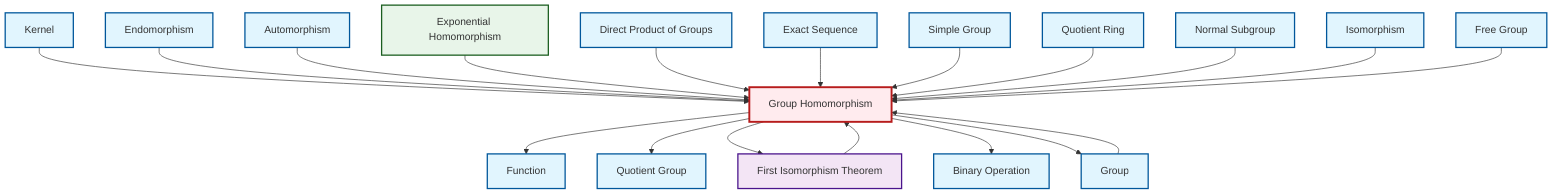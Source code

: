 graph TD
    classDef definition fill:#e1f5fe,stroke:#01579b,stroke-width:2px
    classDef theorem fill:#f3e5f5,stroke:#4a148c,stroke-width:2px
    classDef axiom fill:#fff3e0,stroke:#e65100,stroke-width:2px
    classDef example fill:#e8f5e9,stroke:#1b5e20,stroke-width:2px
    classDef current fill:#ffebee,stroke:#b71c1c,stroke-width:3px
    def-kernel["Kernel"]:::definition
    def-isomorphism["Isomorphism"]:::definition
    def-automorphism["Automorphism"]:::definition
    def-quotient-group["Quotient Group"]:::definition
    def-quotient-ring["Quotient Ring"]:::definition
    ex-exponential-homomorphism["Exponential Homomorphism"]:::example
    def-group["Group"]:::definition
    def-exact-sequence["Exact Sequence"]:::definition
    def-homomorphism["Group Homomorphism"]:::definition
    def-endomorphism["Endomorphism"]:::definition
    def-binary-operation["Binary Operation"]:::definition
    thm-first-isomorphism["First Isomorphism Theorem"]:::theorem
    def-direct-product["Direct Product of Groups"]:::definition
    def-function["Function"]:::definition
    def-normal-subgroup["Normal Subgroup"]:::definition
    def-free-group["Free Group"]:::definition
    def-simple-group["Simple Group"]:::definition
    def-kernel --> def-homomorphism
    def-endomorphism --> def-homomorphism
    def-automorphism --> def-homomorphism
    ex-exponential-homomorphism --> def-homomorphism
    def-direct-product --> def-homomorphism
    thm-first-isomorphism --> def-homomorphism
    def-exact-sequence --> def-homomorphism
    def-simple-group --> def-homomorphism
    def-quotient-ring --> def-homomorphism
    def-homomorphism --> def-function
    def-homomorphism --> def-quotient-group
    def-normal-subgroup --> def-homomorphism
    def-group --> def-homomorphism
    def-homomorphism --> thm-first-isomorphism
    def-isomorphism --> def-homomorphism
    def-free-group --> def-homomorphism
    def-homomorphism --> def-binary-operation
    def-homomorphism --> def-group
    class def-homomorphism current